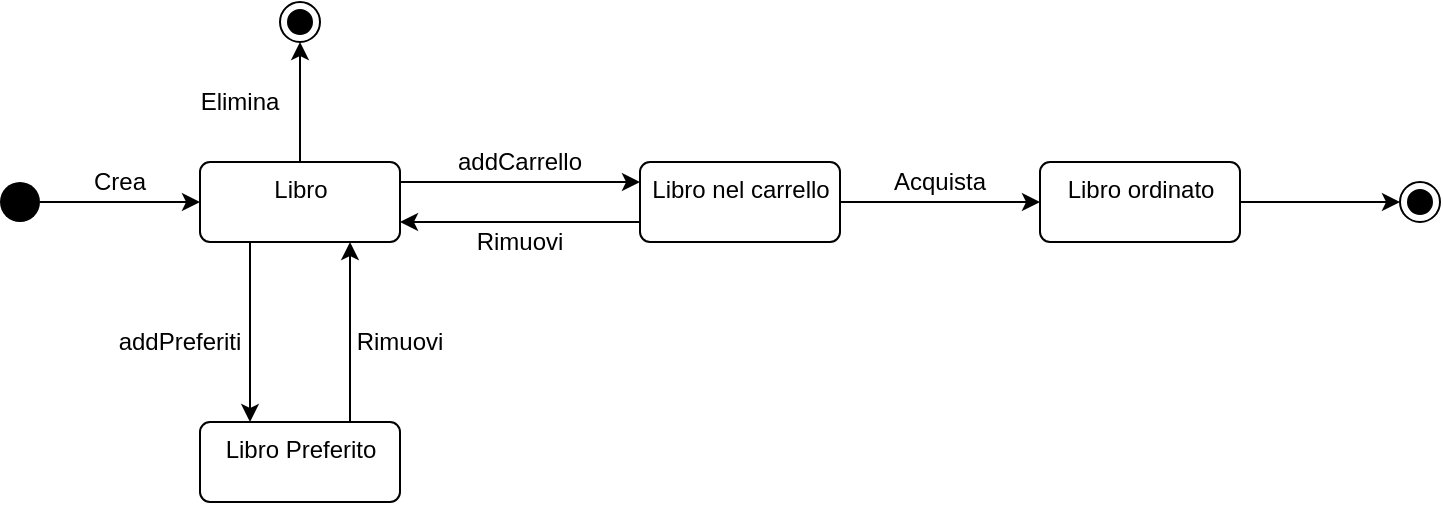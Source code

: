 <mxfile version="13.10.0" type="device"><diagram id="kgpKYQtTHZ0yAKxKKP6v" name="Page-1"><mxGraphModel dx="813" dy="454" grid="1" gridSize="10" guides="1" tooltips="1" connect="1" arrows="1" fold="1" page="1" pageScale="1" pageWidth="850" pageHeight="1100" math="0" shadow="0"><root><mxCell id="0"/><mxCell id="1" parent="0"/><mxCell id="3Gj1CKBvjq7LB-8UXr4p-25" style="edgeStyle=orthogonalEdgeStyle;rounded=0;orthogonalLoop=1;jettySize=auto;html=1;exitX=1;exitY=0.5;exitDx=0;exitDy=0;entryX=0;entryY=0.5;entryDx=0;entryDy=0;spacing=9;" edge="1" parent="1" source="3Gj1CKBvjq7LB-8UXr4p-1" target="3Gj1CKBvjq7LB-8UXr4p-2"><mxGeometry relative="1" as="geometry"/></mxCell><mxCell id="3Gj1CKBvjq7LB-8UXr4p-1" value="" style="ellipse;fillColor=#000000;strokeColor=none;" vertex="1" parent="1"><mxGeometry x="30" y="210" width="20" height="20" as="geometry"/></mxCell><mxCell id="3Gj1CKBvjq7LB-8UXr4p-12" style="edgeStyle=orthogonalEdgeStyle;rounded=0;orthogonalLoop=1;jettySize=auto;html=1;exitX=0.25;exitY=1;exitDx=0;exitDy=0;entryX=0.25;entryY=0;entryDx=0;entryDy=0;" edge="1" parent="1" source="3Gj1CKBvjq7LB-8UXr4p-2" target="3Gj1CKBvjq7LB-8UXr4p-3"><mxGeometry relative="1" as="geometry"/></mxCell><mxCell id="3Gj1CKBvjq7LB-8UXr4p-17" style="edgeStyle=orthogonalEdgeStyle;rounded=0;orthogonalLoop=1;jettySize=auto;html=1;exitX=0.5;exitY=0;exitDx=0;exitDy=0;entryX=0.5;entryY=1;entryDx=0;entryDy=0;" edge="1" parent="1" source="3Gj1CKBvjq7LB-8UXr4p-2" target="3Gj1CKBvjq7LB-8UXr4p-16"><mxGeometry relative="1" as="geometry"/></mxCell><mxCell id="3Gj1CKBvjq7LB-8UXr4p-18" style="edgeStyle=orthogonalEdgeStyle;rounded=0;orthogonalLoop=1;jettySize=auto;html=1;exitX=1;exitY=0.25;exitDx=0;exitDy=0;entryX=0;entryY=0.25;entryDx=0;entryDy=0;" edge="1" parent="1" source="3Gj1CKBvjq7LB-8UXr4p-2" target="3Gj1CKBvjq7LB-8UXr4p-5"><mxGeometry relative="1" as="geometry"/></mxCell><mxCell id="3Gj1CKBvjq7LB-8UXr4p-2" value="Libro" style="html=1;align=center;verticalAlign=top;rounded=1;absoluteArcSize=1;arcSize=10;dashed=0;" vertex="1" parent="1"><mxGeometry x="130" y="200" width="100" height="40" as="geometry"/></mxCell><mxCell id="3Gj1CKBvjq7LB-8UXr4p-13" style="edgeStyle=orthogonalEdgeStyle;rounded=0;orthogonalLoop=1;jettySize=auto;html=1;exitX=0.75;exitY=0;exitDx=0;exitDy=0;entryX=0.75;entryY=1;entryDx=0;entryDy=0;" edge="1" parent="1" source="3Gj1CKBvjq7LB-8UXr4p-3" target="3Gj1CKBvjq7LB-8UXr4p-2"><mxGeometry relative="1" as="geometry"/></mxCell><mxCell id="3Gj1CKBvjq7LB-8UXr4p-3" value="Libro Preferito" style="html=1;align=center;verticalAlign=top;rounded=1;absoluteArcSize=1;arcSize=10;dashed=0;" vertex="1" parent="1"><mxGeometry x="130" y="330" width="100" height="40" as="geometry"/></mxCell><mxCell id="3Gj1CKBvjq7LB-8UXr4p-9" style="edgeStyle=orthogonalEdgeStyle;rounded=0;orthogonalLoop=1;jettySize=auto;html=1;exitX=1;exitY=0.5;exitDx=0;exitDy=0;entryX=0;entryY=0.5;entryDx=0;entryDy=0;" edge="1" parent="1" source="3Gj1CKBvjq7LB-8UXr4p-4" target="3Gj1CKBvjq7LB-8UXr4p-8"><mxGeometry relative="1" as="geometry"/></mxCell><mxCell id="3Gj1CKBvjq7LB-8UXr4p-4" value="Libro ordinato" style="html=1;align=center;verticalAlign=top;rounded=1;absoluteArcSize=1;arcSize=10;dashed=0;" vertex="1" parent="1"><mxGeometry x="550" y="200" width="100" height="40" as="geometry"/></mxCell><mxCell id="3Gj1CKBvjq7LB-8UXr4p-21" style="edgeStyle=orthogonalEdgeStyle;rounded=0;orthogonalLoop=1;jettySize=auto;html=1;exitX=0;exitY=0.75;exitDx=0;exitDy=0;entryX=1;entryY=0.75;entryDx=0;entryDy=0;" edge="1" parent="1" source="3Gj1CKBvjq7LB-8UXr4p-5" target="3Gj1CKBvjq7LB-8UXr4p-2"><mxGeometry relative="1" as="geometry"/></mxCell><mxCell id="3Gj1CKBvjq7LB-8UXr4p-23" style="edgeStyle=orthogonalEdgeStyle;rounded=0;orthogonalLoop=1;jettySize=auto;html=1;exitX=1;exitY=0.5;exitDx=0;exitDy=0;" edge="1" parent="1" source="3Gj1CKBvjq7LB-8UXr4p-5" target="3Gj1CKBvjq7LB-8UXr4p-4"><mxGeometry relative="1" as="geometry"/></mxCell><mxCell id="3Gj1CKBvjq7LB-8UXr4p-5" value="Libro nel carrello" style="html=1;align=center;verticalAlign=top;rounded=1;absoluteArcSize=1;arcSize=10;dashed=0;" vertex="1" parent="1"><mxGeometry x="350" y="200" width="100" height="40" as="geometry"/></mxCell><mxCell id="3Gj1CKBvjq7LB-8UXr4p-8" value="" style="ellipse;html=1;shape=endState;fillColor=#000000;strokeColor=#000000;" vertex="1" parent="1"><mxGeometry x="730" y="210" width="20" height="20" as="geometry"/></mxCell><mxCell id="3Gj1CKBvjq7LB-8UXr4p-16" value="" style="ellipse;html=1;shape=endState;fillColor=#000000;strokeColor=#000000;" vertex="1" parent="1"><mxGeometry x="170" y="120" width="20" height="20" as="geometry"/></mxCell><mxCell id="3Gj1CKBvjq7LB-8UXr4p-26" value="Crea" style="text;html=1;strokeColor=none;fillColor=none;align=center;verticalAlign=middle;whiteSpace=wrap;rounded=0;" vertex="1" parent="1"><mxGeometry x="70" y="200" width="40" height="20" as="geometry"/></mxCell><mxCell id="3Gj1CKBvjq7LB-8UXr4p-27" value="addCarrello" style="text;html=1;strokeColor=none;fillColor=none;align=center;verticalAlign=middle;whiteSpace=wrap;rounded=0;" vertex="1" parent="1"><mxGeometry x="270" y="190" width="40" height="20" as="geometry"/></mxCell><mxCell id="3Gj1CKBvjq7LB-8UXr4p-28" value="Elimina" style="text;html=1;strokeColor=none;fillColor=none;align=center;verticalAlign=middle;whiteSpace=wrap;rounded=0;" vertex="1" parent="1"><mxGeometry x="130" y="160" width="40" height="20" as="geometry"/></mxCell><mxCell id="3Gj1CKBvjq7LB-8UXr4p-30" value="Rimuovi" style="text;html=1;strokeColor=none;fillColor=none;align=center;verticalAlign=middle;whiteSpace=wrap;rounded=0;" vertex="1" parent="1"><mxGeometry x="210" y="280" width="40" height="20" as="geometry"/></mxCell><mxCell id="3Gj1CKBvjq7LB-8UXr4p-31" value="addPreferiti" style="text;html=1;strokeColor=none;fillColor=none;align=center;verticalAlign=middle;whiteSpace=wrap;rounded=0;" vertex="1" parent="1"><mxGeometry x="100" y="280" width="40" height="20" as="geometry"/></mxCell><mxCell id="3Gj1CKBvjq7LB-8UXr4p-32" value="Acquista" style="text;html=1;strokeColor=none;fillColor=none;align=center;verticalAlign=middle;whiteSpace=wrap;rounded=0;" vertex="1" parent="1"><mxGeometry x="480" y="200" width="40" height="20" as="geometry"/></mxCell><mxCell id="3Gj1CKBvjq7LB-8UXr4p-33" value="Rimuovi" style="text;html=1;strokeColor=none;fillColor=none;align=center;verticalAlign=middle;whiteSpace=wrap;rounded=0;" vertex="1" parent="1"><mxGeometry x="270" y="230" width="40" height="20" as="geometry"/></mxCell></root></mxGraphModel></diagram></mxfile>